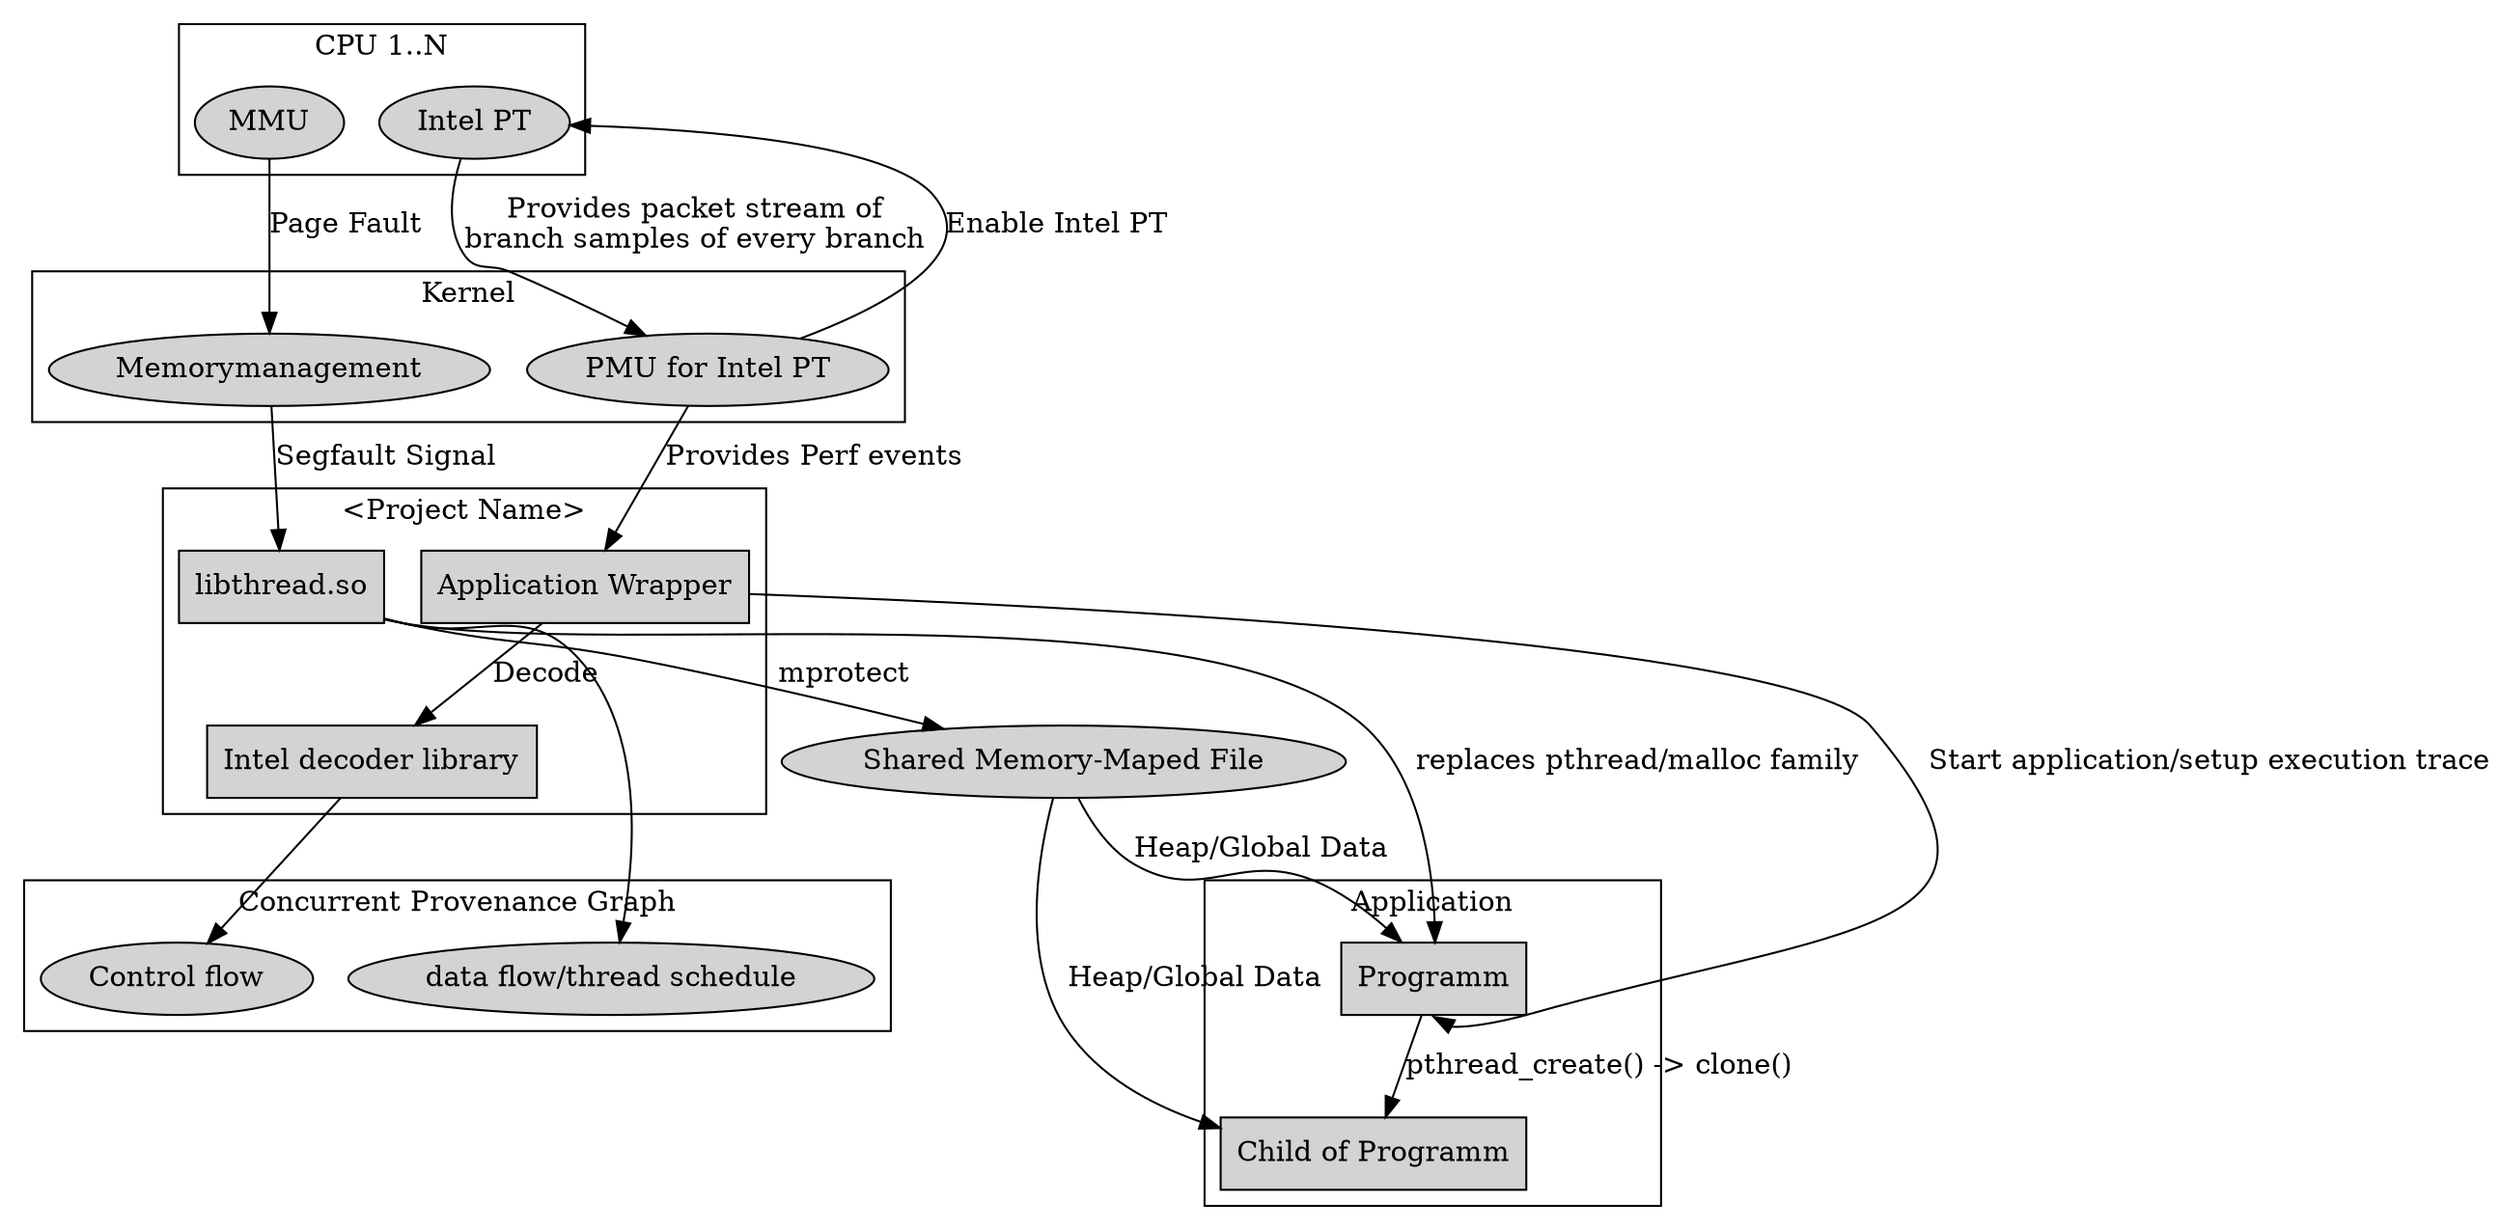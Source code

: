 digraph architecture {
  node [style=rounded,style=filled];
  graph [ dpi = 300 ];

  subgraph cluster_cpu {
    label="CPU 1..N";
    "Intel PT";
    MMU;
  };

  subgraph cluster_kernel {
    label="Kernel"
    Memorymanagement;
    "PMU for Intel PT";
  }

  "PMU for Intel PT" -> "Intel PT" [shape=box, label="Enable Intel PT"];
  "Intel PT" -> "PMU for Intel PT" [shape=box, label="Provides packet stream of\nbranch samples of every branch"];
  "MMU" -> Memorymanagement [label="Page Fault"];

  Memorymanagement -> tthread [label="Segfault Signal"];

  subgraph cluster_graph {
    label="Concurrent Provenance Graph";
    "Control flow";
    "data flow/thread schedule";
  }

  subgraph cluster_framework {
    label="<Project Name>";
    libipt [shape=box, label="Intel decoder library"];
    application_wrapper [shape=box, label="Application Wrapper"];
    tthread [shape=box, label="libthread.so"];
  };

  libipt -> "Control flow";
  tthread -> "data flow/thread schedule";

  application_wrapper -> libipt [label="Decode "]
  shared_mmap_file [label="Shared Memory-Maped File"];
  tthread -> shared_mmap_file [label="mprotect"];


  "PMU for Intel PT" -> application_wrapper [label="Provides Perf events"];

  subgraph cluster_programm {
    label="Application";
    programm;
    child;
  }

  programm [shape=box,label="Programm"];

  child [shape=box,label="Child of Programm"];

  programm -> child [label="pthread_create() -> clone()"];

  tthread -> programm [label="replaces pthread/malloc family"];

  shared_mmap_file -> child [label="Heap/Global Data"];
  shared_mmap_file -> programm [label="Heap/Global Data"];

  application_wrapper -> programm [label="Start application/setup execution trace",headport=s];
}
